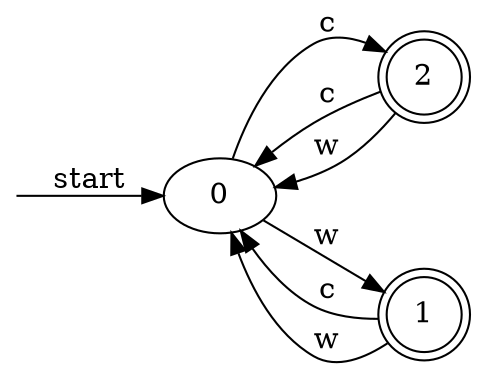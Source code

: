 digraph dfa {
    rankdir = LR;
    __start [style = invis, shape = point];
    __start -> "0" [ label = "start" ];
    node [shape = doublecircle]; "2" "1"
    node [shape = circle];
    "0" -> "2" [ label = "c" ];
    "0" -> "1" [ label = "w" ];
    "1" -> "0" [ label = "c" ];
    "1" -> "0" [ label = "w" ];
    "2" -> "0" [ label = "c" ];
    "2" -> "0" [ label = "w" ];
}
